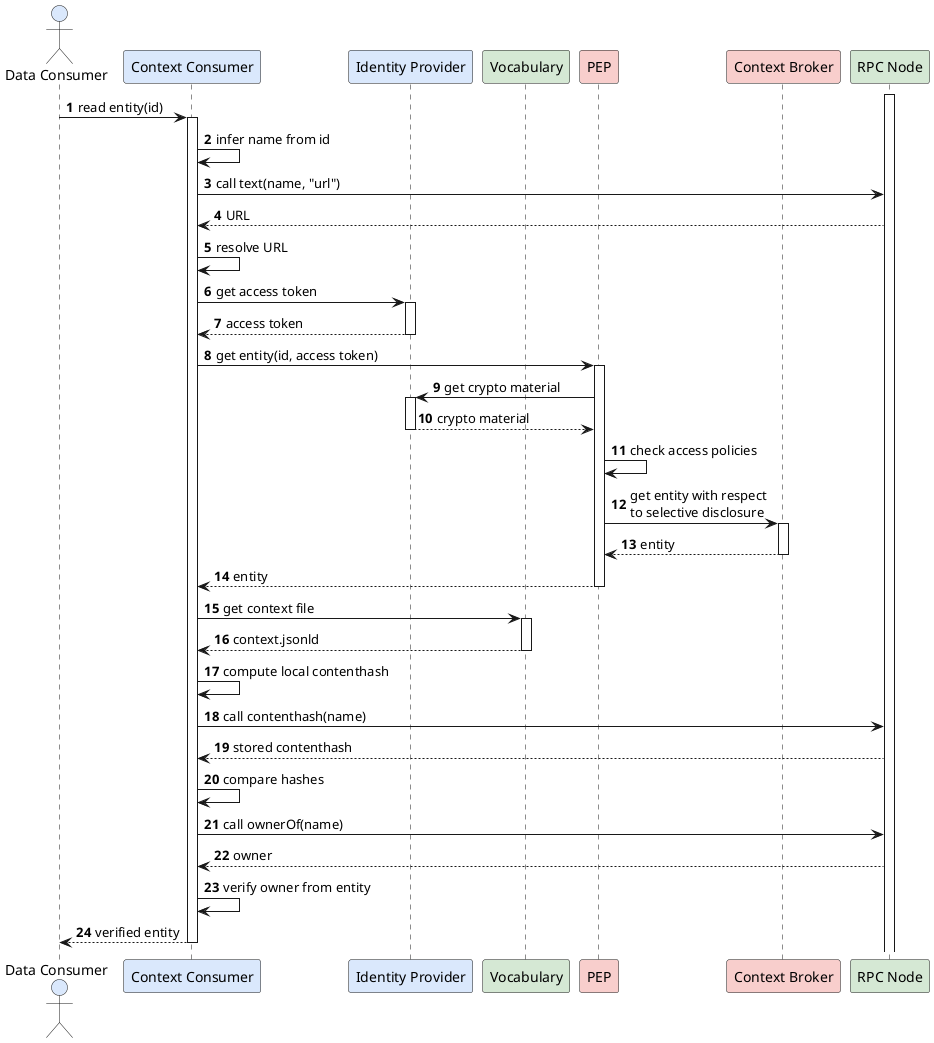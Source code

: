 @startuml
autonumber


actor "Data Consumer" as DC #DAE8FC
participant "Context Consumer" as CC order 1 #DAE8FC
participant "Context Broker" as CB order 4 #F8CECC
participant "Vocabulary" as Voc order 2 #D5E8D4
participant PEP order 3 #F8CECC
participant "Identity Provider" as IP order 1 #DAE8FC
participant "Context Broker" as CB order 4 #F8CECC
participant "RPC Node" as RPCNode order 5 #D5E8D4

activate RPCNode


DC -> CC : read entity(id)
activate CC
CC -> CC : infer name from id
CC -> RPCNode : call text(name, "url")
RPCNode --> CC : URL
CC -> CC : resolve URL
CC -> IP : get access token
activate IP
IP --> CC : access token
deactivate IP

CC -> PEP : get entity(id, access token)
activate PEP
PEP -> IP : get crypto material
activate IP
IP --> PEP : crypto material
deactivate IP
PEP -> PEP: check access policies
PEP -> CB: get entity with respect\nto selective disclosure
activate CB
CB --> PEP: entity
deactivate CB
PEP --> CC: entity
deactivate PEP

CC -> Voc : get context file
activate Voc
Voc --> CC: context.jsonld
deactivate Voc

CC -> CC: compute local contenthash
CC -> RPCNode : call contenthash(name)
RPCNode --> CC: stored contenthash
CC -> CC: compare hashes

CC -> RPCNode : call ownerOf(name)
RPCNode --> CC : owner
CC -> CC: verify owner from entity

CC --> DC : verified entity
deactivate CC

@enduml